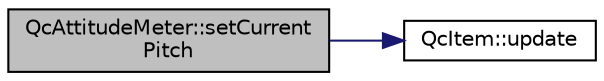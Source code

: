 digraph "QcAttitudeMeter::setCurrentPitch"
{
 // LATEX_PDF_SIZE
  edge [fontname="Helvetica",fontsize="10",labelfontname="Helvetica",labelfontsize="10"];
  node [fontname="Helvetica",fontsize="10",shape=record];
  rankdir="LR";
  Node1 [label="QcAttitudeMeter::setCurrent\lPitch",height=0.2,width=0.4,color="black", fillcolor="grey75", style="filled", fontcolor="black",tooltip=" "];
  Node1 -> Node2 [color="midnightblue",fontsize="10",style="solid",fontname="Helvetica"];
  Node2 [label="QcItem::update",height=0.2,width=0.4,color="black", fillcolor="white", style="filled",URL="$d6/d40/a01114.html#a3a0a19af45e689ad291bf448a269aede",tooltip=" "];
}
